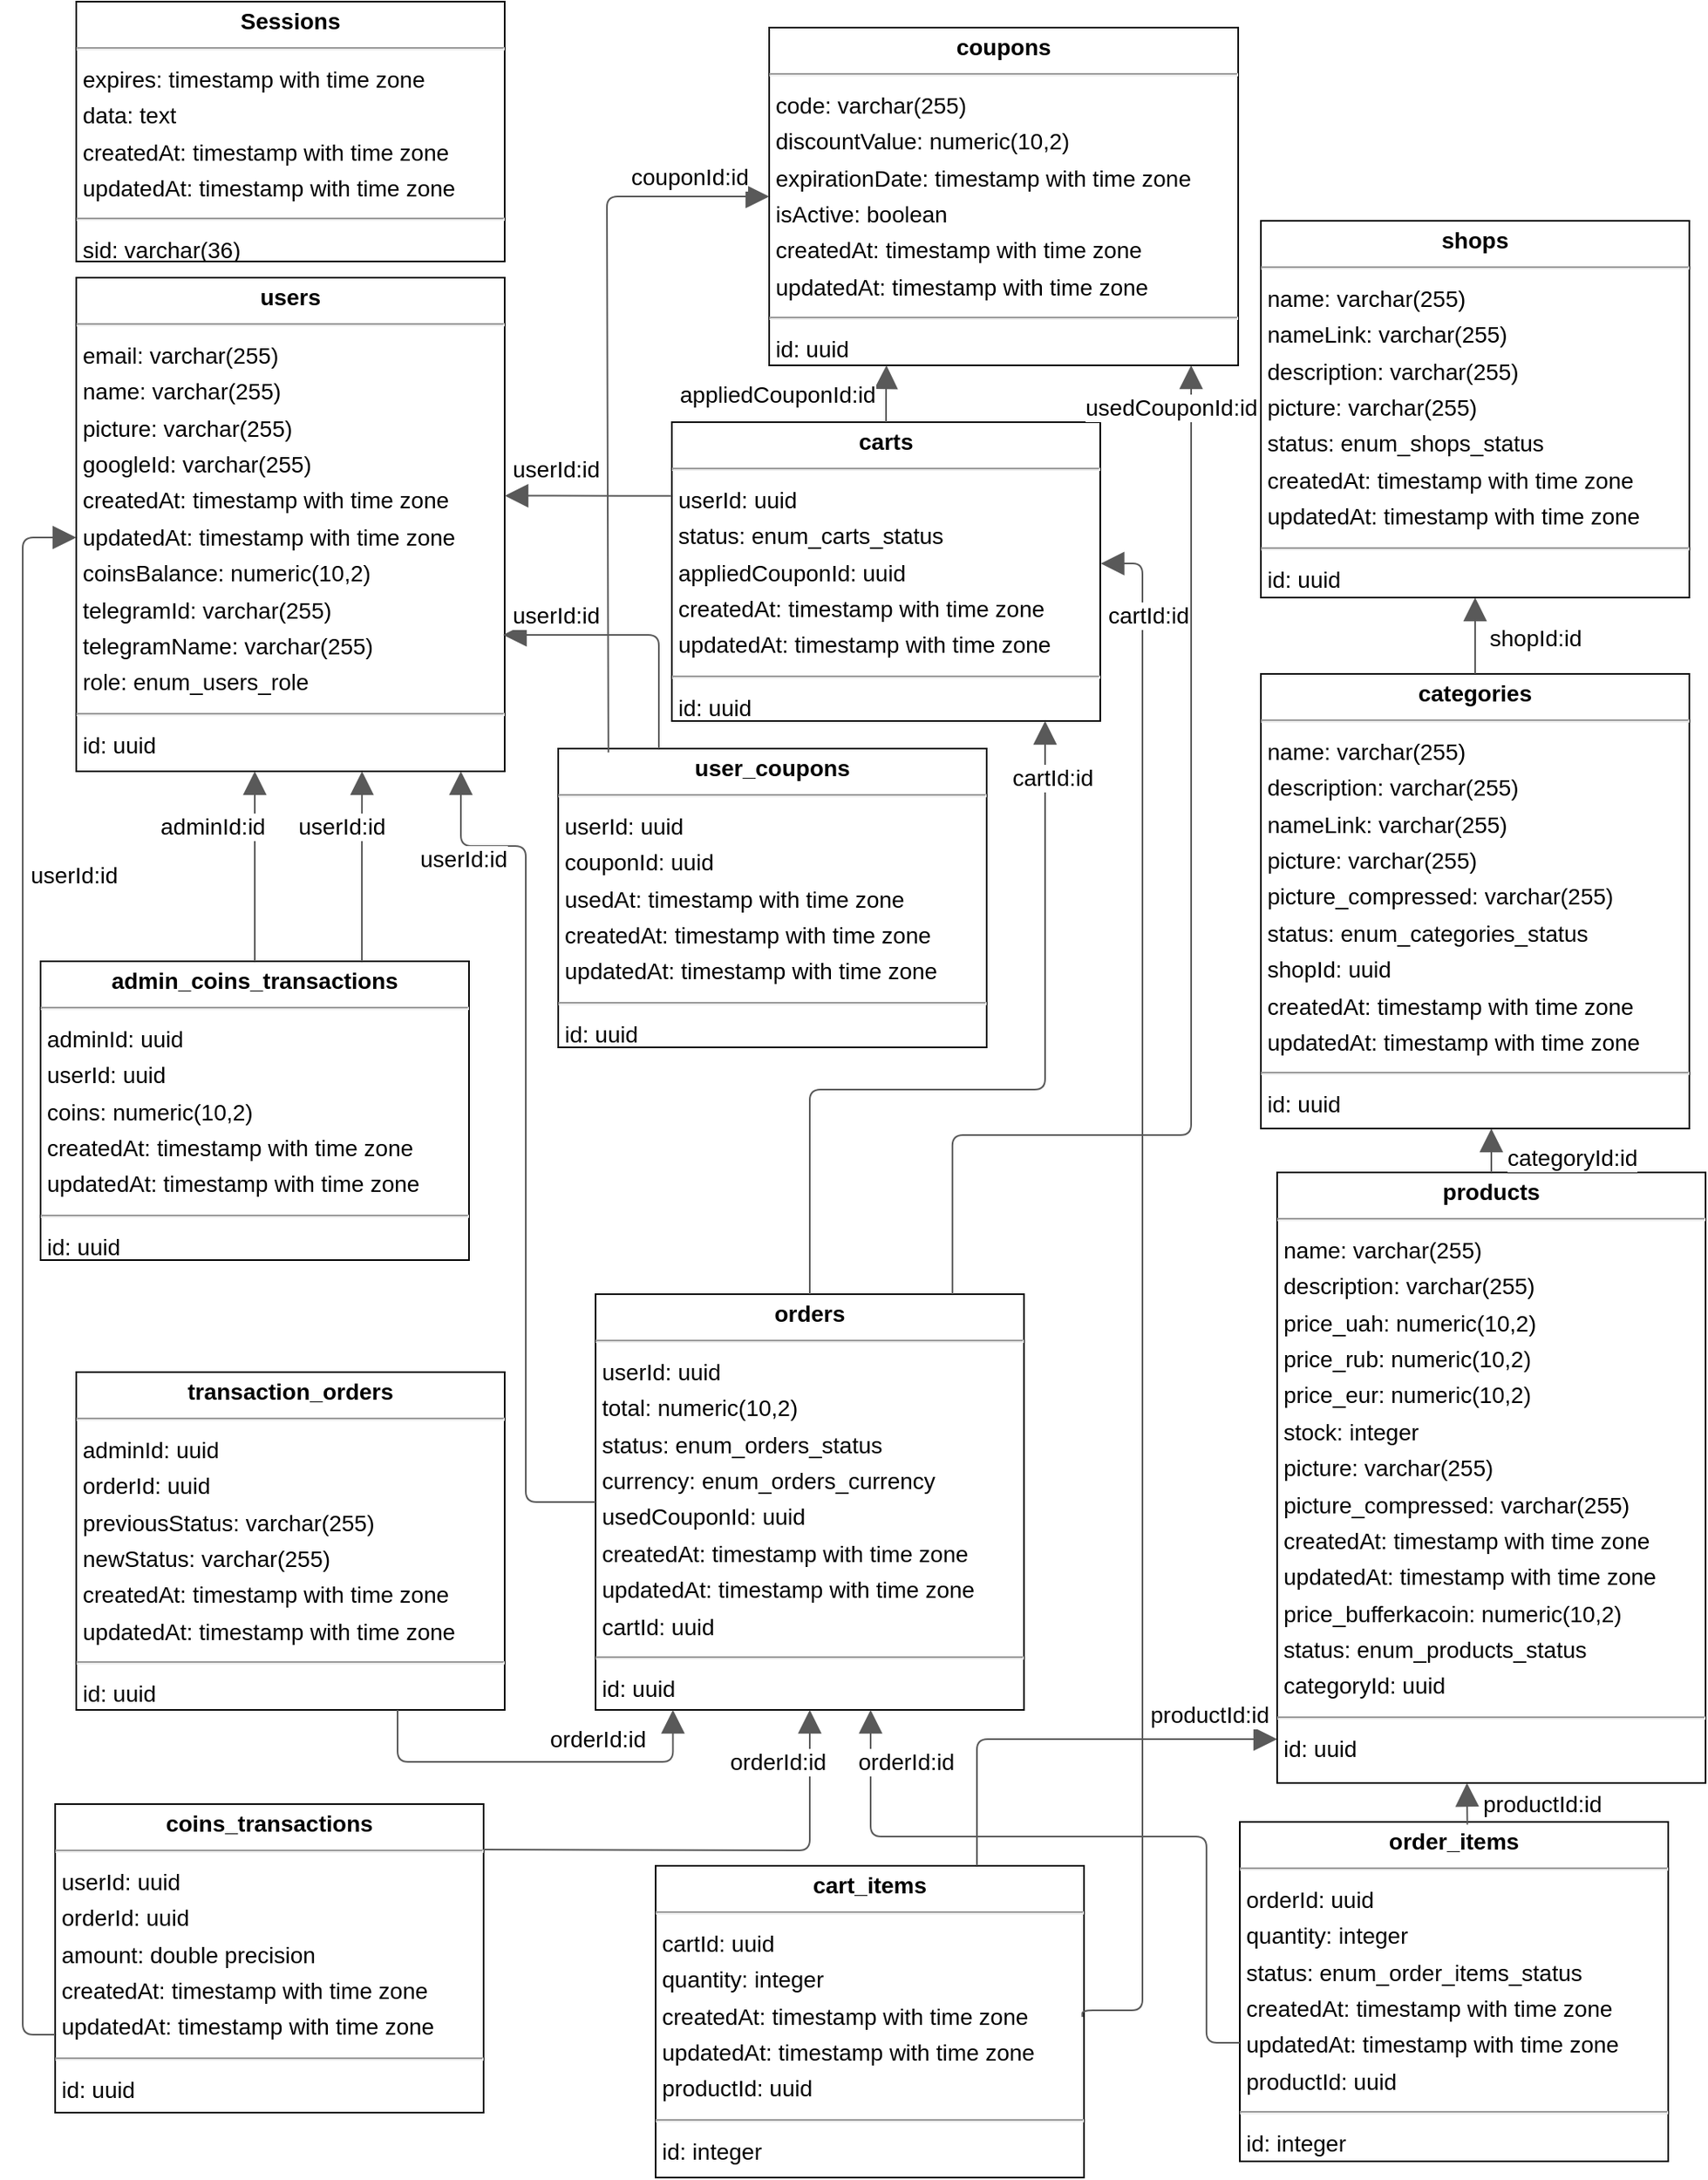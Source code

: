 <mxfile version="26.2.13">
  <diagram name="Страница — 1" id="Jmb1s_Ecj_HVYTxrI6hA">
    <mxGraphModel dx="2412" dy="800" grid="1" gridSize="10" guides="1" tooltips="1" connect="1" arrows="1" fold="1" page="1" pageScale="1" pageWidth="827" pageHeight="1169" math="0" shadow="0">
      <root>
        <mxCell id="0" />
        <mxCell id="1" parent="0" />
        <mxCell id="AWv8ZSOj7_n2r7yUdRz1-1" value="&lt;p style=&quot;margin:0px;margin-top:4px;text-align:center;&quot;&gt;&lt;b&gt;Sessions&lt;/b&gt;&lt;/p&gt;&lt;hr&gt;&lt;p style=&quot;margin:0 0 0 4px;line-height:1.6;&quot;&gt; expires: timestamp with time zone&lt;br&gt; data: text&lt;br&gt; createdAt: timestamp with time zone&lt;br&gt; updatedAt: timestamp with time zone&lt;/p&gt;&lt;hr&gt;&lt;p style=&quot;margin:0 0 0 4px;line-height:1.6;&quot;&gt; sid: varchar(36)&lt;/p&gt;" style="verticalAlign=top;align=left;overflow=fill;fontSize=14;fontFamily=Helvetica;html=1;rounded=0;shadow=0;comic=0;labelBackgroundColor=none;strokeWidth=1;arcSize=13;fillOpacity=100;spacing=5;spacingRight=0;spacingLeft=0;" vertex="1" parent="1">
          <mxGeometry x="-167" y="740" width="264" height="160" as="geometry" />
        </mxCell>
        <mxCell id="AWv8ZSOj7_n2r7yUdRz1-2" value="&lt;p style=&quot;margin:0px;margin-top:4px;text-align:center;&quot;&gt;&lt;b&gt;admin_coins_transactions&lt;/b&gt;&lt;/p&gt;&lt;hr&gt;&lt;p style=&quot;margin:0 0 0 4px;line-height:1.6;&quot;&gt; adminId: uuid&lt;br&gt; userId: uuid&lt;br&gt; coins: numeric(10,2)&lt;br&gt; createdAt: timestamp with time zone&lt;br&gt; updatedAt: timestamp with time zone&lt;/p&gt;&lt;hr&gt;&lt;p style=&quot;margin:0 0 0 4px;line-height:1.6;&quot;&gt; id: uuid&lt;/p&gt;" style="verticalAlign=top;align=left;overflow=fill;fontSize=14;fontFamily=Helvetica;html=1;rounded=0;shadow=0;comic=0;labelBackgroundColor=none;strokeWidth=1;arcSize=13;fillOpacity=100;spacing=5;spacingRight=0;spacingLeft=0;" vertex="1" parent="1">
          <mxGeometry x="-189" y="1331" width="264" height="184" as="geometry" />
        </mxCell>
        <mxCell id="AWv8ZSOj7_n2r7yUdRz1-3" value="&lt;p style=&quot;margin:0px;margin-top:4px;text-align:center;&quot;&gt;&lt;b&gt;cart_items&lt;/b&gt;&lt;/p&gt;&lt;hr&gt;&lt;p style=&quot;margin:0 0 0 4px;line-height:1.6;&quot;&gt; cartId: uuid&lt;br&gt; quantity: integer&lt;br&gt; createdAt: timestamp with time zone&lt;br&gt; updatedAt: timestamp with time zone&lt;br&gt; productId: uuid&lt;/p&gt;&lt;hr&gt;&lt;p style=&quot;margin:0 0 0 4px;line-height:1.6;&quot;&gt; id: integer&lt;/p&gt;" style="verticalAlign=top;align=left;overflow=fill;fontSize=14;fontFamily=Helvetica;html=1;rounded=0;shadow=0;comic=0;labelBackgroundColor=none;strokeWidth=1;arcSize=13;fillOpacity=100;spacing=5;spacingRight=0;spacingLeft=0;" vertex="1" parent="1">
          <mxGeometry x="190" y="1888" width="264" height="192" as="geometry" />
        </mxCell>
        <mxCell id="AWv8ZSOj7_n2r7yUdRz1-4" value="&lt;p style=&quot;margin:0px;margin-top:4px;text-align:center;&quot;&gt;&lt;b&gt;carts&lt;/b&gt;&lt;/p&gt;&lt;hr&gt;&lt;p style=&quot;margin:0 0 0 4px;line-height:1.6;&quot;&gt; userId: uuid&lt;br&gt; status: enum_carts_status&lt;br&gt; appliedCouponId: uuid&lt;br&gt; createdAt: timestamp with time zone&lt;br&gt; updatedAt: timestamp with time zone&lt;/p&gt;&lt;hr&gt;&lt;p style=&quot;margin:0 0 0 4px;line-height:1.6;&quot;&gt; id: uuid&lt;/p&gt;" style="verticalAlign=top;align=left;overflow=fill;fontSize=14;fontFamily=Helvetica;html=1;rounded=0;shadow=0;comic=0;labelBackgroundColor=none;strokeWidth=1;arcSize=13;fillOpacity=100;spacing=5;spacingRight=0;spacingLeft=0;" vertex="1" parent="1">
          <mxGeometry x="200" y="999" width="264" height="184" as="geometry" />
        </mxCell>
        <mxCell id="AWv8ZSOj7_n2r7yUdRz1-5" value="&lt;p style=&quot;margin:0px;margin-top:4px;text-align:center;&quot;&gt;&lt;b&gt;categories&lt;/b&gt;&lt;/p&gt;&lt;hr&gt;&lt;p style=&quot;margin:0 0 0 4px;line-height:1.6;&quot;&gt; name: varchar(255)&lt;br&gt; description: varchar(255)&lt;br&gt; nameLink: varchar(255)&lt;br&gt; picture: varchar(255)&lt;br&gt; picture_compressed: varchar(255)&lt;br&gt; status: enum_categories_status&lt;br&gt; shopId: uuid&lt;br&gt; createdAt: timestamp with time zone&lt;br&gt; updatedAt: timestamp with time zone&lt;/p&gt;&lt;hr&gt;&lt;p style=&quot;margin:0 0 0 4px;line-height:1.6;&quot;&gt; id: uuid&lt;/p&gt;" style="verticalAlign=top;align=left;overflow=fill;fontSize=14;fontFamily=Helvetica;html=1;rounded=0;shadow=0;comic=0;labelBackgroundColor=none;strokeWidth=1;arcSize=13;fillOpacity=100;spacing=5;spacingRight=0;spacingLeft=0;" vertex="1" parent="1">
          <mxGeometry x="563" y="1154" width="264" height="280" as="geometry" />
        </mxCell>
        <mxCell id="AWv8ZSOj7_n2r7yUdRz1-6" value="&lt;p style=&quot;margin:0px;margin-top:4px;text-align:center;&quot;&gt;&lt;b&gt;coins_transactions&lt;/b&gt;&lt;/p&gt;&lt;hr&gt;&lt;p style=&quot;margin:0 0 0 4px;line-height:1.6;&quot;&gt; userId: uuid&lt;br&gt; orderId: uuid&lt;br&gt; amount: double precision&lt;br&gt; createdAt: timestamp with time zone&lt;br&gt; updatedAt: timestamp with time zone&lt;/p&gt;&lt;hr&gt;&lt;p style=&quot;margin:0 0 0 4px;line-height:1.6;&quot;&gt; id: uuid&lt;/p&gt;" style="verticalAlign=top;align=left;overflow=fill;fontSize=14;fontFamily=Helvetica;html=1;rounded=0;shadow=0;comic=0;labelBackgroundColor=none;strokeWidth=1;arcSize=13;fillOpacity=100;spacing=5;spacingRight=0;spacingLeft=0;" vertex="1" parent="1">
          <mxGeometry x="-180" y="1850" width="264" height="190" as="geometry" />
        </mxCell>
        <mxCell id="AWv8ZSOj7_n2r7yUdRz1-7" value="&lt;p style=&quot;margin:0px;margin-top:4px;text-align:center;&quot;&gt;&lt;b&gt;coupons&lt;/b&gt;&lt;/p&gt;&lt;hr&gt;&lt;p style=&quot;margin:0 0 0 4px;line-height:1.6;&quot;&gt; code: varchar(255)&lt;br&gt; discountValue: numeric(10,2)&lt;br&gt; expirationDate: timestamp with time zone&lt;br&gt; isActive: boolean&lt;br&gt; createdAt: timestamp with time zone&lt;br&gt; updatedAt: timestamp with time zone&lt;/p&gt;&lt;hr&gt;&lt;p style=&quot;margin:0 0 0 4px;line-height:1.6;&quot;&gt; id: uuid&lt;/p&gt;" style="verticalAlign=top;align=left;overflow=fill;fontSize=14;fontFamily=Helvetica;html=1;rounded=0;shadow=0;comic=0;labelBackgroundColor=none;strokeWidth=1;arcSize=13;fillOpacity=100;spacing=5;spacingRight=0;spacingLeft=0;" vertex="1" parent="1">
          <mxGeometry x="260" y="756" width="289" height="208" as="geometry" />
        </mxCell>
        <mxCell id="AWv8ZSOj7_n2r7yUdRz1-8" value="&lt;p style=&quot;margin:0px;margin-top:4px;text-align:center;&quot;&gt;&lt;b&gt;order_items&lt;/b&gt;&lt;/p&gt;&lt;hr&gt;&lt;p style=&quot;margin:0 0 0 4px;line-height:1.6;&quot;&gt; orderId: uuid&lt;br&gt; quantity: integer&lt;br&gt; status: enum_order_items_status&lt;br&gt; createdAt: timestamp with time zone&lt;br&gt; updatedAt: timestamp with time zone&lt;br&gt; productId: uuid&lt;/p&gt;&lt;hr&gt;&lt;p style=&quot;margin:0 0 0 4px;line-height:1.6;&quot;&gt; id: integer&lt;/p&gt;" style="verticalAlign=top;align=left;overflow=fill;fontSize=14;fontFamily=Helvetica;html=1;rounded=0;shadow=0;comic=0;labelBackgroundColor=none;strokeWidth=1;arcSize=13;fillOpacity=100;spacing=5;spacingRight=0;spacingLeft=0;" vertex="1" parent="1">
          <mxGeometry x="550" y="1861" width="264" height="209" as="geometry" />
        </mxCell>
        <mxCell id="AWv8ZSOj7_n2r7yUdRz1-9" value="&lt;p style=&quot;margin:0px;margin-top:4px;text-align:center;&quot;&gt;&lt;b&gt;orders&lt;/b&gt;&lt;/p&gt;&lt;hr&gt;&lt;p style=&quot;margin:0 0 0 4px;line-height:1.6;&quot;&gt; userId: uuid&lt;br&gt; total: numeric(10,2)&lt;br&gt; status: enum_orders_status&lt;br&gt; currency: enum_orders_currency&lt;br&gt; usedCouponId: uuid&lt;br&gt; createdAt: timestamp with time zone&lt;br&gt; updatedAt: timestamp with time zone&lt;br&gt; cartId: uuid&lt;/p&gt;&lt;hr&gt;&lt;p style=&quot;margin:0 0 0 4px;line-height:1.6;&quot;&gt; id: uuid&lt;/p&gt;" style="verticalAlign=top;align=left;overflow=fill;fontSize=14;fontFamily=Helvetica;html=1;rounded=0;shadow=0;comic=0;labelBackgroundColor=none;strokeWidth=1;arcSize=13;fillOpacity=100;spacing=5;spacingRight=0;spacingLeft=0;" vertex="1" parent="1">
          <mxGeometry x="153" y="1536" width="264" height="256" as="geometry" />
        </mxCell>
        <mxCell id="AWv8ZSOj7_n2r7yUdRz1-10" value="&lt;p style=&quot;margin:0px;margin-top:4px;text-align:center;&quot;&gt;&lt;b&gt;products&lt;/b&gt;&lt;/p&gt;&lt;hr&gt;&lt;p style=&quot;margin:0 0 0 4px;line-height:1.6;&quot;&gt; name: varchar(255)&lt;br&gt; description: varchar(255)&lt;br&gt; price_uah: numeric(10,2)&lt;br&gt; price_rub: numeric(10,2)&lt;br&gt; price_eur: numeric(10,2)&lt;br&gt; stock: integer&lt;br&gt; picture: varchar(255)&lt;br&gt; picture_compressed: varchar(255)&lt;br&gt; createdAt: timestamp with time zone&lt;br&gt; updatedAt: timestamp with time zone&lt;br&gt; price_bufferkacoin: numeric(10,2)&lt;br&gt; status: enum_products_status&lt;br&gt; categoryId: uuid&lt;/p&gt;&lt;hr&gt;&lt;p style=&quot;margin:0 0 0 4px;line-height:1.6;&quot;&gt; id: uuid&lt;/p&gt;" style="verticalAlign=top;align=left;overflow=fill;fontSize=14;fontFamily=Helvetica;html=1;rounded=0;shadow=0;comic=0;labelBackgroundColor=none;strokeWidth=1;arcSize=13;fillOpacity=100;spacing=5;spacingRight=0;spacingLeft=0;" vertex="1" parent="1">
          <mxGeometry x="573" y="1461" width="264" height="376" as="geometry" />
        </mxCell>
        <mxCell id="AWv8ZSOj7_n2r7yUdRz1-11" value="&lt;p style=&quot;margin:0px;margin-top:4px;text-align:center;&quot;&gt;&lt;b&gt;shops&lt;/b&gt;&lt;/p&gt;&lt;hr&gt;&lt;p style=&quot;margin:0 0 0 4px;line-height:1.6;&quot;&gt; name: varchar(255)&lt;br&gt; nameLink: varchar(255)&lt;br&gt; description: varchar(255)&lt;br&gt; picture: varchar(255)&lt;br&gt; status: enum_shops_status&lt;br&gt; createdAt: timestamp with time zone&lt;br&gt; updatedAt: timestamp with time zone&lt;/p&gt;&lt;hr&gt;&lt;p style=&quot;margin:0 0 0 4px;line-height:1.6;&quot;&gt; id: uuid&lt;/p&gt;" style="verticalAlign=top;align=left;overflow=fill;fontSize=14;fontFamily=Helvetica;html=1;rounded=0;shadow=0;comic=0;labelBackgroundColor=none;strokeWidth=1;arcSize=13;fillOpacity=100;spacing=5;spacingRight=0;spacingLeft=0;" vertex="1" parent="1">
          <mxGeometry x="563" y="875" width="264" height="232" as="geometry" />
        </mxCell>
        <mxCell id="AWv8ZSOj7_n2r7yUdRz1-12" value="&lt;p style=&quot;margin:0px;margin-top:4px;text-align:center;&quot;&gt;&lt;b&gt;transaction_orders&lt;/b&gt;&lt;/p&gt;&lt;hr&gt;&lt;p style=&quot;margin:0 0 0 4px;line-height:1.6;&quot;&gt; adminId: uuid&lt;br&gt; orderId: uuid&lt;br&gt; previousStatus: varchar(255)&lt;br&gt; newStatus: varchar(255)&lt;br&gt; createdAt: timestamp with time zone&lt;br&gt; updatedAt: timestamp with time zone&lt;/p&gt;&lt;hr&gt;&lt;p style=&quot;margin:0 0 0 4px;line-height:1.6;&quot;&gt; id: uuid&lt;/p&gt;" style="verticalAlign=top;align=left;overflow=fill;fontSize=14;fontFamily=Helvetica;html=1;rounded=0;shadow=0;comic=0;labelBackgroundColor=none;strokeWidth=1;arcSize=13;fillOpacity=100;spacing=5;spacingRight=0;spacingLeft=0;" vertex="1" parent="1">
          <mxGeometry x="-167" y="1584" width="264" height="208" as="geometry" />
        </mxCell>
        <mxCell id="AWv8ZSOj7_n2r7yUdRz1-13" value="&lt;p style=&quot;margin:0px;margin-top:4px;text-align:center;&quot;&gt;&lt;b&gt;user_coupons&lt;/b&gt;&lt;/p&gt;&lt;hr&gt;&lt;p style=&quot;margin:0 0 0 4px;line-height:1.6;&quot;&gt; userId: uuid&lt;br&gt; couponId: uuid&lt;br&gt; usedAt: timestamp with time zone&lt;br&gt; createdAt: timestamp with time zone&lt;br&gt; updatedAt: timestamp with time zone&lt;/p&gt;&lt;hr&gt;&lt;p style=&quot;margin:0 0 0 4px;line-height:1.6;&quot;&gt; id: uuid&lt;/p&gt;" style="verticalAlign=top;align=left;overflow=fill;fontSize=14;fontFamily=Helvetica;html=1;rounded=0;shadow=0;comic=0;labelBackgroundColor=none;strokeWidth=1;arcSize=13;fillOpacity=100;spacing=5;spacingRight=0;spacingLeft=0;" vertex="1" parent="1">
          <mxGeometry x="130" y="1200" width="264" height="184" as="geometry" />
        </mxCell>
        <mxCell id="AWv8ZSOj7_n2r7yUdRz1-14" value="&lt;p style=&quot;margin:0px;margin-top:4px;text-align:center;&quot;&gt;&lt;b&gt;users&lt;/b&gt;&lt;/p&gt;&lt;hr&gt;&lt;p style=&quot;margin:0 0 0 4px;line-height:1.6;&quot;&gt; email: varchar(255)&lt;br&gt; name: varchar(255)&lt;br&gt; picture: varchar(255)&lt;br&gt; googleId: varchar(255)&lt;br&gt; createdAt: timestamp with time zone&lt;br&gt; updatedAt: timestamp with time zone&lt;br&gt; coinsBalance: numeric(10,2)&lt;br&gt; telegramId: varchar(255)&lt;br&gt; telegramName: varchar(255)&lt;br&gt; role: enum_users_role&lt;/p&gt;&lt;hr&gt;&lt;p style=&quot;margin:0 0 0 4px;line-height:1.6;&quot;&gt; id: uuid&lt;/p&gt;" style="verticalAlign=top;align=left;overflow=fill;fontSize=14;fontFamily=Helvetica;html=1;rounded=0;shadow=0;comic=0;labelBackgroundColor=none;strokeWidth=1;arcSize=13;fillOpacity=100;spacing=5;spacingRight=0;spacingLeft=0;" vertex="1" parent="1">
          <mxGeometry x="-167" y="910" width="264" height="304" as="geometry" />
        </mxCell>
        <mxCell id="AWv8ZSOj7_n2r7yUdRz1-15" value="" style="html=1;rounded=1;edgeStyle=orthogonalEdgeStyle;dashed=0;startArrow=none;endArrow=block;endSize=12;strokeColor=#595959;exitX=0.75;exitY=0;exitDx=0;exitDy=0;entryX=0.667;entryY=1;entryDx=0;entryDy=0;entryPerimeter=0;arcSize=13;fillOpacity=100;spacing=5;spacingRight=0;spacingLeft=0;fontSize=14;" edge="1" parent="1" source="AWv8ZSOj7_n2r7yUdRz1-2" target="AWv8ZSOj7_n2r7yUdRz1-14">
          <mxGeometry width="50" height="50" relative="1" as="geometry">
            <Array as="points" />
          </mxGeometry>
        </mxCell>
        <mxCell id="AWv8ZSOj7_n2r7yUdRz1-16" value="userId:id" style="edgeLabel;resizable=0;html=1;align=left;verticalAlign=top;strokeColor=default;arcSize=13;fillOpacity=100;spacing=5;spacingRight=0;spacingLeft=0;fontSize=14;" vertex="1" connectable="0" parent="AWv8ZSOj7_n2r7yUdRz1-15">
          <mxGeometry x="-35" y="1230" as="geometry" />
        </mxCell>
        <mxCell id="AWv8ZSOj7_n2r7yUdRz1-17" value="" style="html=1;rounded=1;edgeStyle=orthogonalEdgeStyle;dashed=0;startArrow=none;endArrow=block;endSize=12;strokeColor=#595959;arcSize=13;fillOpacity=100;spacing=5;spacingRight=0;spacingLeft=0;fontSize=14;" edge="1" parent="1" source="AWv8ZSOj7_n2r7yUdRz1-2" target="AWv8ZSOj7_n2r7yUdRz1-14">
          <mxGeometry width="50" height="50" relative="1" as="geometry">
            <Array as="points">
              <mxPoint x="-57" y="1250" />
              <mxPoint x="-57" y="1250" />
            </Array>
          </mxGeometry>
        </mxCell>
        <mxCell id="AWv8ZSOj7_n2r7yUdRz1-18" value="adminId:id" style="edgeLabel;resizable=0;html=1;align=left;verticalAlign=top;strokeColor=default;arcSize=13;fillOpacity=100;spacing=5;spacingRight=0;spacingLeft=0;fontSize=14;" vertex="1" connectable="0" parent="AWv8ZSOj7_n2r7yUdRz1-17">
          <mxGeometry x="-120" y="1230" as="geometry" />
        </mxCell>
        <mxCell id="AWv8ZSOj7_n2r7yUdRz1-19" value="" style="html=1;rounded=1;edgeStyle=orthogonalEdgeStyle;dashed=0;startArrow=none;endArrow=block;endSize=12;strokeColor=#595959;entryX=1.001;entryY=0.473;entryDx=0;entryDy=0;exitX=0.996;exitY=0.485;exitDx=0;exitDy=0;exitPerimeter=0;entryPerimeter=0;arcSize=13;fillOpacity=100;spacing=5;spacingRight=0;spacingLeft=0;fontSize=14;" edge="1" parent="1" source="AWv8ZSOj7_n2r7yUdRz1-3" target="AWv8ZSOj7_n2r7yUdRz1-4">
          <mxGeometry width="50" height="50" relative="1" as="geometry">
            <Array as="points">
              <mxPoint x="490" y="1977" />
              <mxPoint x="490" y="1086" />
            </Array>
          </mxGeometry>
        </mxCell>
        <mxCell id="AWv8ZSOj7_n2r7yUdRz1-20" value="cartId:id" style="edgeLabel;resizable=0;html=1;align=left;verticalAlign=top;strokeColor=default;arcSize=13;fillOpacity=100;spacing=5;spacingRight=0;spacingLeft=0;fontSize=14;" vertex="1" connectable="0" parent="AWv8ZSOj7_n2r7yUdRz1-19">
          <mxGeometry x="464" y="1100" as="geometry" />
        </mxCell>
        <mxCell id="AWv8ZSOj7_n2r7yUdRz1-21" value="" style="html=1;rounded=1;edgeStyle=orthogonalEdgeStyle;dashed=0;startArrow=none;endArrow=block;endSize=12;strokeColor=#595959;exitX=0.750;exitY=0.000;exitDx=0;exitDy=0;arcSize=13;fillOpacity=100;spacing=5;spacingRight=0;spacingLeft=0;fontSize=14;" edge="1" parent="1" source="AWv8ZSOj7_n2r7yUdRz1-3" target="AWv8ZSOj7_n2r7yUdRz1-10">
          <mxGeometry width="50" height="50" relative="1" as="geometry">
            <Array as="points">
              <mxPoint x="388" y="1810" />
            </Array>
          </mxGeometry>
        </mxCell>
        <mxCell id="AWv8ZSOj7_n2r7yUdRz1-22" value="productId:id" style="edgeLabel;resizable=0;html=1;align=left;verticalAlign=top;strokeColor=default;arcSize=13;fillOpacity=100;spacing=5;spacingRight=0;spacingLeft=0;fontSize=14;" vertex="1" connectable="0" parent="AWv8ZSOj7_n2r7yUdRz1-21">
          <mxGeometry x="490" y="1777" as="geometry" />
        </mxCell>
        <mxCell id="AWv8ZSOj7_n2r7yUdRz1-23" value="" style="html=1;rounded=1;dashed=0;startArrow=none;endArrow=block;endSize=12;strokeColor=#595959;exitX=0.5;exitY=0;exitDx=0;exitDy=0;entryX=0.25;entryY=1;entryDx=0;entryDy=0;edgeStyle=orthogonalEdgeStyle;arcSize=13;fillOpacity=100;spacing=5;spacingRight=0;spacingLeft=0;fontSize=14;" edge="1" parent="1" source="AWv8ZSOj7_n2r7yUdRz1-4" target="AWv8ZSOj7_n2r7yUdRz1-7">
          <mxGeometry width="50" height="50" relative="1" as="geometry">
            <Array as="points">
              <mxPoint x="332" y="981" />
              <mxPoint x="332" y="981" />
            </Array>
          </mxGeometry>
        </mxCell>
        <mxCell id="AWv8ZSOj7_n2r7yUdRz1-24" value="appliedCouponId:id" style="edgeLabel;resizable=0;html=1;align=left;verticalAlign=top;strokeColor=default;arcSize=13;fillOpacity=100;spacing=5;spacingRight=0;spacingLeft=0;fontSize=14;" vertex="1" connectable="0" parent="AWv8ZSOj7_n2r7yUdRz1-23">
          <mxGeometry x="200" y="964" as="geometry" />
        </mxCell>
        <mxCell id="AWv8ZSOj7_n2r7yUdRz1-25" value="" style="html=1;rounded=1;edgeStyle=orthogonalEdgeStyle;dashed=0;startArrow=none;endArrow=block;endSize=12;strokeColor=#595959;exitX=0.000;exitY=0.270;exitDx=0;exitDy=0;arcSize=13;fillOpacity=100;spacing=5;spacingRight=0;spacingLeft=0;fontSize=14;" edge="1" parent="1" target="AWv8ZSOj7_n2r7yUdRz1-14">
          <mxGeometry width="50" height="50" relative="1" as="geometry">
            <Array as="points">
              <mxPoint x="120" y="1044" />
              <mxPoint x="120" y="1044" />
            </Array>
            <mxPoint x="200" y="1044.34" as="sourcePoint" />
            <mxPoint x="97" y="1040" as="targetPoint" />
          </mxGeometry>
        </mxCell>
        <mxCell id="AWv8ZSOj7_n2r7yUdRz1-26" value="userId:id" style="edgeLabel;resizable=0;html=1;align=left;verticalAlign=top;strokeColor=default;arcSize=13;fillOpacity=100;spacing=5;spacingRight=0;spacingLeft=0;fontSize=14;" vertex="1" connectable="0" parent="AWv8ZSOj7_n2r7yUdRz1-25">
          <mxGeometry x="97" y="1010" as="geometry" />
        </mxCell>
        <mxCell id="AWv8ZSOj7_n2r7yUdRz1-27" value="" style="html=1;rounded=1;edgeStyle=orthogonalEdgeStyle;dashed=0;startArrow=none;endArrow=block;endSize=12;strokeColor=#595959;exitX=0.500;exitY=0.000;exitDx=0;exitDy=0;entryX=0.500;entryY=1.000;entryDx=0;entryDy=0;arcSize=13;fillOpacity=100;spacing=5;spacingRight=0;spacingLeft=0;fontSize=14;" edge="1" parent="1" source="AWv8ZSOj7_n2r7yUdRz1-5" target="AWv8ZSOj7_n2r7yUdRz1-11">
          <mxGeometry width="50" height="50" relative="1" as="geometry">
            <Array as="points" />
          </mxGeometry>
        </mxCell>
        <mxCell id="AWv8ZSOj7_n2r7yUdRz1-28" value="shopId:id" style="edgeLabel;resizable=0;html=1;align=left;verticalAlign=top;strokeColor=default;arcSize=13;fillOpacity=100;spacing=5;spacingRight=0;spacingLeft=0;fontSize=14;" vertex="1" connectable="0" parent="AWv8ZSOj7_n2r7yUdRz1-27">
          <mxGeometry x="699" y="1114" as="geometry" />
        </mxCell>
        <mxCell id="AWv8ZSOj7_n2r7yUdRz1-29" value="" style="html=1;rounded=1;edgeStyle=orthogonalEdgeStyle;dashed=0;startArrow=none;endArrow=block;endSize=12;strokeColor=#595959;exitX=0.927;exitY=0.005;exitDx=0;exitDy=0;arcSize=13;fillOpacity=100;spacing=5;spacingRight=0;spacingLeft=0;fontSize=14;" edge="1" parent="1" target="AWv8ZSOj7_n2r7yUdRz1-9">
          <mxGeometry width="50" height="50" relative="1" as="geometry">
            <Array as="points" />
            <mxPoint x="83.997" y="1878" as="sourcePoint" />
            <mxPoint x="264.586" y="1820" as="targetPoint" />
          </mxGeometry>
        </mxCell>
        <mxCell id="AWv8ZSOj7_n2r7yUdRz1-30" value="orderId:id" style="edgeLabel;resizable=0;html=1;align=left;verticalAlign=top;strokeColor=default;arcSize=13;fillOpacity=100;spacing=5;spacingRight=0;spacingLeft=0;fontSize=14;" vertex="1" connectable="0" parent="AWv8ZSOj7_n2r7yUdRz1-29">
          <mxGeometry x="231" y="1806" as="geometry" />
        </mxCell>
        <mxCell id="AWv8ZSOj7_n2r7yUdRz1-31" value="" style="html=1;rounded=1;edgeStyle=orthogonalEdgeStyle;dashed=0;startArrow=none;endArrow=block;endSize=12;strokeColor=#595959;entryX=0.000;entryY=0.500;entryDx=0;entryDy=0;arcSize=13;fillOpacity=100;spacing=5;spacingRight=0;spacingLeft=0;fontSize=14;" edge="1" parent="1">
          <mxGeometry width="50" height="50" relative="1" as="geometry">
            <Array as="points">
              <mxPoint x="-200" y="1992" />
              <mxPoint x="-200" y="1070" />
            </Array>
            <mxPoint x="-180" y="1992" as="sourcePoint" />
            <mxPoint x="-167" y="1070" as="targetPoint" />
          </mxGeometry>
        </mxCell>
        <mxCell id="AWv8ZSOj7_n2r7yUdRz1-32" value="userId:id" style="edgeLabel;resizable=0;html=1;align=left;verticalAlign=top;strokeColor=default;arcSize=13;fillOpacity=100;spacing=5;spacingRight=0;spacingLeft=0;fontSize=14;" vertex="1" connectable="0" parent="AWv8ZSOj7_n2r7yUdRz1-31">
          <mxGeometry x="-200" y="1260" as="geometry" />
        </mxCell>
        <mxCell id="AWv8ZSOj7_n2r7yUdRz1-33" value="" style="html=1;rounded=1;edgeStyle=orthogonalEdgeStyle;dashed=0;startArrow=none;endArrow=block;endSize=12;strokeColor=#595959;exitX=0.002;exitY=0.524;exitDx=0;exitDy=0;entryX=0.644;entryY=1.000;entryDx=0;entryDy=0;exitPerimeter=0;arcSize=13;fillOpacity=100;spacing=5;spacingRight=0;spacingLeft=0;fontSize=14;" edge="1" parent="1">
          <mxGeometry width="50" height="50" relative="1" as="geometry">
            <Array as="points">
              <mxPoint x="529.47" y="1997" />
              <mxPoint x="529.47" y="1870" />
              <mxPoint x="322.47" y="1870" />
            </Array>
            <mxPoint x="549.998" y="1996.992" as="sourcePoint" />
            <mxPoint x="322.486" y="1792.0" as="targetPoint" />
          </mxGeometry>
        </mxCell>
        <mxCell id="AWv8ZSOj7_n2r7yUdRz1-34" value="orderId:id" style="edgeLabel;resizable=0;html=1;align=left;verticalAlign=top;strokeColor=default;arcSize=13;fillOpacity=100;spacing=5;spacingRight=0;spacingLeft=0;fontSize=14;" vertex="1" connectable="0" parent="AWv8ZSOj7_n2r7yUdRz1-33">
          <mxGeometry x="310" y="1806" as="geometry" />
        </mxCell>
        <mxCell id="AWv8ZSOj7_n2r7yUdRz1-35" value="" style="html=1;rounded=1;edgeStyle=orthogonalEdgeStyle;dashed=0;startArrow=none;endArrow=block;endSize=12;strokeColor=#595959;exitX=0.531;exitY=0.002;exitDx=0;exitDy=0;entryX=0.443;entryY=1.000;entryDx=0;entryDy=0;exitPerimeter=0;arcSize=13;fillOpacity=100;spacing=5;spacingRight=0;spacingLeft=0;fontSize=14;" edge="1" parent="1" source="AWv8ZSOj7_n2r7yUdRz1-8" target="AWv8ZSOj7_n2r7yUdRz1-10">
          <mxGeometry width="50" height="50" relative="1" as="geometry">
            <Array as="points">
              <mxPoint x="690" y="1863" />
              <mxPoint x="690" y="1863" />
            </Array>
          </mxGeometry>
        </mxCell>
        <mxCell id="AWv8ZSOj7_n2r7yUdRz1-36" value="productId:id" style="edgeLabel;resizable=0;html=1;align=left;verticalAlign=top;strokeColor=default;arcSize=13;fillOpacity=100;spacing=5;spacingRight=0;spacingLeft=0;fontSize=14;" vertex="1" connectable="0" parent="AWv8ZSOj7_n2r7yUdRz1-35">
          <mxGeometry x="695" y="1832" as="geometry" />
        </mxCell>
        <mxCell id="AWv8ZSOj7_n2r7yUdRz1-37" value="" style="html=1;rounded=1;edgeStyle=orthogonalEdgeStyle;dashed=0;startArrow=none;endArrow=block;endSize=12;strokeColor=#595959;exitX=0.500;exitY=0.000;exitDx=0;exitDy=0;arcSize=13;fillOpacity=100;spacing=5;spacingRight=0;spacingLeft=0;fontSize=14;" edge="1" parent="1" source="AWv8ZSOj7_n2r7yUdRz1-9" target="AWv8ZSOj7_n2r7yUdRz1-4">
          <mxGeometry width="50" height="50" relative="1" as="geometry">
            <Array as="points">
              <mxPoint x="285" y="1410" />
              <mxPoint x="430" y="1410" />
            </Array>
          </mxGeometry>
        </mxCell>
        <mxCell id="AWv8ZSOj7_n2r7yUdRz1-38" value="cartId:id" style="edgeLabel;resizable=0;html=1;align=left;verticalAlign=top;strokeColor=default;arcSize=13;fillOpacity=100;spacing=5;spacingRight=0;spacingLeft=0;fontSize=14;" vertex="1" connectable="0" parent="AWv8ZSOj7_n2r7yUdRz1-37">
          <mxGeometry x="404.5" y="1200" as="geometry" />
        </mxCell>
        <mxCell id="AWv8ZSOj7_n2r7yUdRz1-39" value="" style="html=1;rounded=1;edgeStyle=orthogonalEdgeStyle;dashed=0;startArrow=none;endArrow=block;endSize=12;strokeColor=#595959;exitX=0.833;exitY=0.000;exitDx=0;exitDy=0;arcSize=13;fillOpacity=100;spacing=5;spacingRight=0;spacingLeft=0;fontSize=14;" edge="1" parent="1" source="AWv8ZSOj7_n2r7yUdRz1-9" target="AWv8ZSOj7_n2r7yUdRz1-7">
          <mxGeometry width="50" height="50" relative="1" as="geometry">
            <Array as="points">
              <mxPoint x="373" y="1438" />
              <mxPoint x="520" y="1438" />
            </Array>
          </mxGeometry>
        </mxCell>
        <mxCell id="AWv8ZSOj7_n2r7yUdRz1-40" value="usedCouponId:id" style="edgeLabel;resizable=0;html=1;align=left;verticalAlign=top;strokeColor=default;arcSize=13;fillOpacity=100;spacing=5;spacingRight=0;spacingLeft=0;fontSize=14;" vertex="1" connectable="0" parent="AWv8ZSOj7_n2r7yUdRz1-39">
          <mxGeometry x="450" y="972" as="geometry" />
        </mxCell>
        <mxCell id="AWv8ZSOj7_n2r7yUdRz1-41" value="" style="html=1;rounded=1;edgeStyle=orthogonalEdgeStyle;dashed=0;startArrow=none;endArrow=block;endSize=12;strokeColor=#595959;exitX=0.000;exitY=0.500;exitDx=0;exitDy=0;arcSize=13;fillOpacity=100;spacing=5;spacingRight=0;spacingLeft=0;fontSize=14;" edge="1" parent="1" source="AWv8ZSOj7_n2r7yUdRz1-9" target="AWv8ZSOj7_n2r7yUdRz1-14">
          <mxGeometry width="50" height="50" relative="1" as="geometry">
            <Array as="points">
              <mxPoint x="110" y="1664" />
              <mxPoint x="110" y="1260" />
              <mxPoint x="70" y="1260" />
            </Array>
          </mxGeometry>
        </mxCell>
        <mxCell id="AWv8ZSOj7_n2r7yUdRz1-42" value="userId:id" style="edgeLabel;resizable=0;html=1;align=left;verticalAlign=top;strokeColor=default;arcSize=13;fillOpacity=100;spacing=5;spacingRight=0;spacingLeft=0;fontSize=14;" vertex="1" connectable="0" parent="AWv8ZSOj7_n2r7yUdRz1-41">
          <mxGeometry x="40" y="1250" as="geometry" />
        </mxCell>
        <mxCell id="AWv8ZSOj7_n2r7yUdRz1-43" value="" style="html=1;rounded=1;edgeStyle=orthogonalEdgeStyle;dashed=0;startArrow=none;endArrow=block;endSize=12;strokeColor=#595959;exitX=0.500;exitY=0.000;exitDx=0;exitDy=0;arcSize=13;fillOpacity=100;spacing=5;spacingRight=0;spacingLeft=0;fontSize=14;" edge="1" parent="1" source="AWv8ZSOj7_n2r7yUdRz1-10" target="AWv8ZSOj7_n2r7yUdRz1-5">
          <mxGeometry width="50" height="50" relative="1" as="geometry">
            <Array as="points">
              <mxPoint x="705" y="1460" />
              <mxPoint x="705" y="1460" />
            </Array>
          </mxGeometry>
        </mxCell>
        <mxCell id="AWv8ZSOj7_n2r7yUdRz1-44" value="categoryId:id" style="edgeLabel;resizable=0;html=1;align=left;verticalAlign=top;strokeColor=default;arcSize=13;fillOpacity=100;spacing=5;spacingRight=0;spacingLeft=0;fontSize=14;" vertex="1" connectable="0" parent="AWv8ZSOj7_n2r7yUdRz1-43">
          <mxGeometry x="710" y="1434" as="geometry" />
        </mxCell>
        <mxCell id="AWv8ZSOj7_n2r7yUdRz1-45" value="" style="html=1;rounded=1;edgeStyle=orthogonalEdgeStyle;dashed=0;startArrow=none;endArrow=block;endSize=12;strokeColor=#595959;exitX=0.750;exitY=1.000;exitDx=0;exitDy=0;entryX=0.178;entryY=1.004;entryDx=0;entryDy=0;arcSize=13;fillOpacity=100;spacing=5;spacingRight=0;spacingLeft=0;fontSize=14;" edge="1" parent="1" source="AWv8ZSOj7_n2r7yUdRz1-12" target="AWv8ZSOj7_n2r7yUdRz1-9">
          <mxGeometry width="50" height="50" relative="1" as="geometry">
            <Array as="points">
              <mxPoint x="31" y="1824" />
              <mxPoint x="200" y="1824" />
            </Array>
          </mxGeometry>
        </mxCell>
        <mxCell id="AWv8ZSOj7_n2r7yUdRz1-46" value="orderId:id" style="edgeLabel;resizable=0;html=1;align=left;verticalAlign=top;strokeColor=default;arcSize=13;fillOpacity=100;spacing=5;spacingRight=0;spacingLeft=0;fontSize=14;" vertex="1" connectable="0" parent="AWv8ZSOj7_n2r7yUdRz1-45">
          <mxGeometry x="120" y="1792" as="geometry" />
        </mxCell>
        <mxCell id="AWv8ZSOj7_n2r7yUdRz1-49" value="" style="html=1;rounded=1;edgeStyle=orthogonalEdgeStyle;dashed=0;startArrow=none;endArrow=block;endSize=12;strokeColor=#595959;exitX=0.117;exitY=0.013;exitDx=0;exitDy=0;exitPerimeter=0;arcSize=13;fillOpacity=100;spacing=5;spacingRight=0;spacingLeft=0;fontSize=14;" edge="1" parent="1" source="AWv8ZSOj7_n2r7yUdRz1-13" target="AWv8ZSOj7_n2r7yUdRz1-7">
          <mxGeometry width="50" height="50" relative="1" as="geometry">
            <Array as="points">
              <mxPoint x="161" y="1200" />
              <mxPoint x="160" y="1200" />
              <mxPoint x="160" y="860" />
            </Array>
          </mxGeometry>
        </mxCell>
        <mxCell id="AWv8ZSOj7_n2r7yUdRz1-50" value="couponId:id" style="edgeLabel;resizable=0;html=1;align=left;verticalAlign=top;strokeColor=default;arcSize=13;fillOpacity=100;spacing=5;spacingRight=0;spacingLeft=0;fontSize=14;" vertex="1" connectable="0" parent="AWv8ZSOj7_n2r7yUdRz1-49">
          <mxGeometry x="170" y="830" as="geometry" />
        </mxCell>
        <mxCell id="AWv8ZSOj7_n2r7yUdRz1-51" value="" style="html=1;rounded=1;edgeStyle=orthogonalEdgeStyle;dashed=0;startArrow=none;endArrow=block;endSize=12;strokeColor=#595959;arcSize=13;fillOpacity=100;spacing=5;spacingRight=0;spacingLeft=0;fontSize=14;" edge="1" parent="1">
          <mxGeometry width="50" height="50" relative="1" as="geometry">
            <Array as="points">
              <mxPoint x="192" y="1130" />
            </Array>
            <mxPoint x="192" y="1200" as="sourcePoint" />
            <mxPoint x="96" y="1130" as="targetPoint" />
          </mxGeometry>
        </mxCell>
        <mxCell id="AWv8ZSOj7_n2r7yUdRz1-52" value="userId:id" style="edgeLabel;resizable=0;html=1;align=left;verticalAlign=top;strokeColor=default;arcSize=13;fillOpacity=100;spacing=5;spacingRight=0;spacingLeft=0;fontSize=14;" vertex="1" connectable="0" parent="AWv8ZSOj7_n2r7yUdRz1-51">
          <mxGeometry x="97" y="1100" as="geometry" />
        </mxCell>
      </root>
    </mxGraphModel>
  </diagram>
</mxfile>
